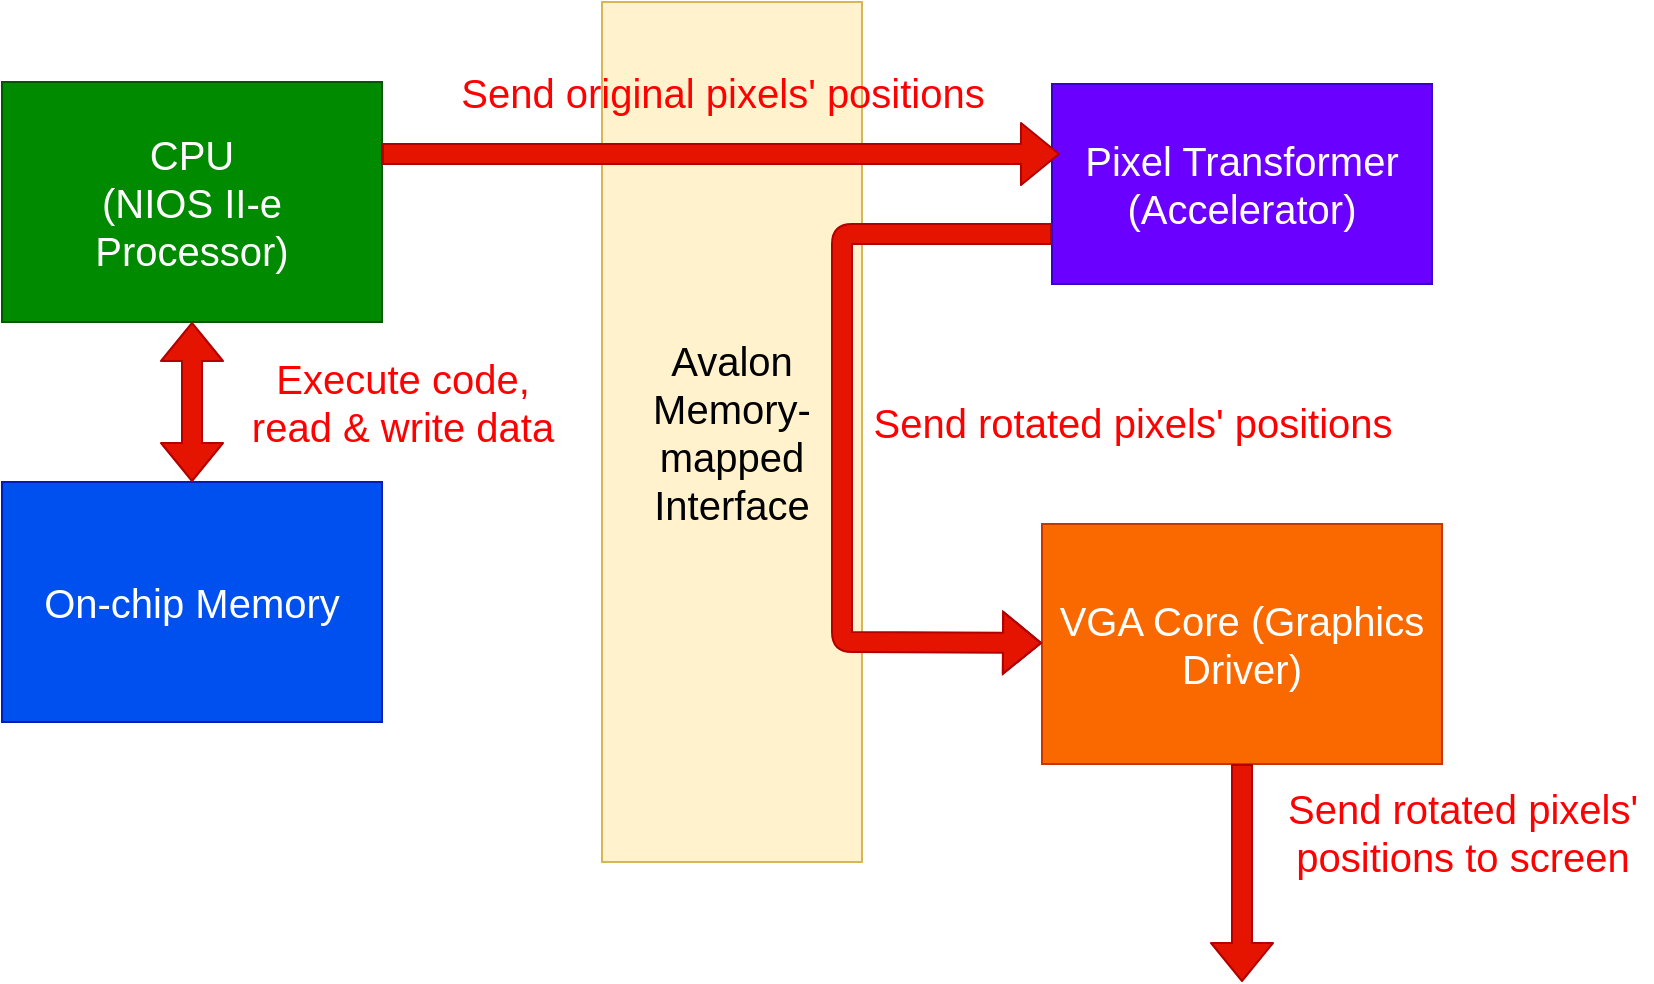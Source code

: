 <mxfile version="12.5.1"><diagram id="f3ZZIwwtIj7gvHZlyZEu" name="Page-1"><mxGraphModel dx="1040" dy="628" grid="1" gridSize="10" guides="1" tooltips="1" connect="1" arrows="1" fold="1" page="1" pageScale="1" pageWidth="850" pageHeight="1100" math="0" shadow="0"><root><mxCell id="0"/><mxCell id="1" parent="0"/><mxCell id="XKitexYymLw4PkR8SbCS-1" value="&lt;div style=&quot;font-size: 20px&quot;&gt;&lt;font style=&quot;font-size: 20px&quot;&gt;CPU&lt;/font&gt;&lt;/div&gt;&lt;div style=&quot;font-size: 20px&quot;&gt;&lt;font style=&quot;font-size: 20px&quot;&gt;(NIOS II-e Processor)&lt;br&gt;&lt;/font&gt;&lt;/div&gt;" style="rounded=0;whiteSpace=wrap;html=1;fillColor=#008a00;strokeColor=#005700;fontColor=#ffffff;" vertex="1" parent="1"><mxGeometry x="40" y="120" width="190" height="120" as="geometry"/></mxCell><mxCell id="XKitexYymLw4PkR8SbCS-2" value="&lt;font style=&quot;font-size: 20px&quot;&gt;Avalon Memory-mapped Interface&lt;/font&gt;" style="rounded=0;whiteSpace=wrap;html=1;labelBackgroundColor=none;fillColor=#fff2cc;strokeColor=#d6b656;" vertex="1" parent="1"><mxGeometry x="340" y="80" width="130" height="430" as="geometry"/></mxCell><mxCell id="XKitexYymLw4PkR8SbCS-3" value="&lt;font style=&quot;font-size: 20px&quot;&gt;Pixel Transformer (Accelerator)&lt;/font&gt;" style="rounded=0;whiteSpace=wrap;html=1;fillColor=#6a00ff;strokeColor=#3700CC;fontColor=#ffffff;" vertex="1" parent="1"><mxGeometry x="565" y="121" width="190" height="100" as="geometry"/></mxCell><mxCell id="XKitexYymLw4PkR8SbCS-4" value="VGA Core (Graphics Driver)" style="rounded=0;whiteSpace=wrap;html=1;fontSize=20;fillColor=#fa6800;strokeColor=#C73500;fontColor=#ffffff;" vertex="1" parent="1"><mxGeometry x="560" y="341" width="200" height="120" as="geometry"/></mxCell><mxCell id="XKitexYymLw4PkR8SbCS-5" value="On-chip Memory" style="rounded=0;whiteSpace=wrap;html=1;fontSize=20;fillColor=#0050ef;strokeColor=#001DBC;fontColor=#ffffff;" vertex="1" parent="1"><mxGeometry x="40" y="320" width="190" height="120" as="geometry"/></mxCell><mxCell id="XKitexYymLw4PkR8SbCS-12" value="" style="shape=flexArrow;endArrow=classic;html=1;fontSize=20;exitX=0;exitY=0.75;exitDx=0;exitDy=0;fillColor=#e51400;strokeColor=#B20000;" edge="1" parent="1" source="XKitexYymLw4PkR8SbCS-3" target="XKitexYymLw4PkR8SbCS-4"><mxGeometry width="50" height="50" relative="1" as="geometry"><mxPoint x="660" y="230" as="sourcePoint"/><mxPoint x="710" y="180" as="targetPoint"/><Array as="points"><mxPoint x="460" y="196"/><mxPoint x="460" y="400"/></Array></mxGeometry></mxCell><mxCell id="XKitexYymLw4PkR8SbCS-15" value="" style="shape=flexArrow;endArrow=classic;startArrow=classic;html=1;fontSize=20;entryX=0.5;entryY=1;entryDx=0;entryDy=0;exitX=0.5;exitY=0;exitDx=0;exitDy=0;fillColor=#e51400;strokeColor=#B20000;" edge="1" parent="1" source="XKitexYymLw4PkR8SbCS-5" target="XKitexYymLw4PkR8SbCS-1"><mxGeometry width="50" height="50" relative="1" as="geometry"><mxPoint x="110" y="310" as="sourcePoint"/><mxPoint x="160" y="260" as="targetPoint"/><Array as="points"/></mxGeometry></mxCell><mxCell id="XKitexYymLw4PkR8SbCS-18" value="Send rotated pixels' positions" style="text;html=1;align=center;verticalAlign=middle;resizable=0;points=[];autosize=1;fontSize=20;fontColor=#FF0000;" vertex="1" parent="1"><mxGeometry x="470" y="275" width="270" height="30" as="geometry"/></mxCell><mxCell id="XKitexYymLw4PkR8SbCS-21" value="Send original pixels' positions" style="text;html=1;align=center;verticalAlign=middle;resizable=0;points=[];autosize=1;fontSize=20;fontColor=#FF0000;" vertex="1" parent="1"><mxGeometry x="260" y="110" width="280" height="30" as="geometry"/></mxCell><mxCell id="XKitexYymLw4PkR8SbCS-23" value="&lt;div&gt;Execute code, &lt;br&gt;&lt;/div&gt;&lt;div&gt;read &amp;amp; write data&lt;/div&gt;" style="text;html=1;align=center;verticalAlign=middle;resizable=0;points=[];autosize=1;fontSize=20;fontColor=#FF0000;" vertex="1" parent="1"><mxGeometry x="155" y="255" width="170" height="50" as="geometry"/></mxCell><mxCell id="XKitexYymLw4PkR8SbCS-25" value="" style="shape=flexArrow;endArrow=classic;html=1;fontSize=20;fontColor=#FF0000;entryX=0.021;entryY=0.35;entryDx=0;entryDy=0;entryPerimeter=0;fillColor=#e51400;strokeColor=#B20000;" edge="1" parent="1" target="XKitexYymLw4PkR8SbCS-3"><mxGeometry width="50" height="50" relative="1" as="geometry"><mxPoint x="230" y="156" as="sourcePoint"/><mxPoint x="280" y="110" as="targetPoint"/></mxGeometry></mxCell><mxCell id="XKitexYymLw4PkR8SbCS-26" value="" style="shape=flexArrow;endArrow=classic;html=1;fontSize=20;fontColor=#FF0000;fillColor=#e51400;strokeColor=#B20000;" edge="1" parent="1"><mxGeometry width="50" height="50" relative="1" as="geometry"><mxPoint x="660" y="461" as="sourcePoint"/><mxPoint x="660" y="570" as="targetPoint"/></mxGeometry></mxCell><mxCell id="XKitexYymLw4PkR8SbCS-27" value="&lt;div&gt;Send rotated pixels'&lt;/div&gt;&lt;div&gt;positions to screen&lt;br&gt;&lt;/div&gt;" style="text;html=1;align=center;verticalAlign=middle;resizable=0;points=[];autosize=1;fontSize=20;fontColor=#FF0000;" vertex="1" parent="1"><mxGeometry x="675" y="470" width="190" height="50" as="geometry"/></mxCell></root></mxGraphModel></diagram></mxfile>
